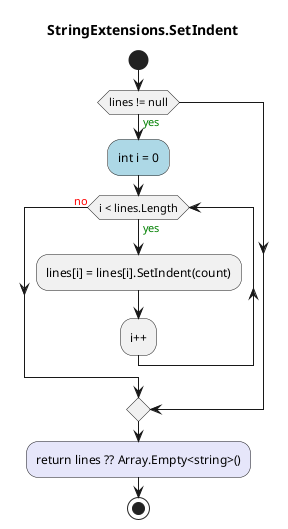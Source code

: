@startuml StringExtensions.SetIndent
title StringExtensions.SetIndent
start
if (lines != null) then (<color:green>yes)
    #LightBlue:int i = 0;
    while (i < lines.Length) is (<color:green>yes)
        :lines[i] = lines[i].SetIndent(count);
    :i++;
    endwhile (<color:red>no)
endif
#Lavender:return lines ?? Array.Empty<string>();
stop
@enduml
